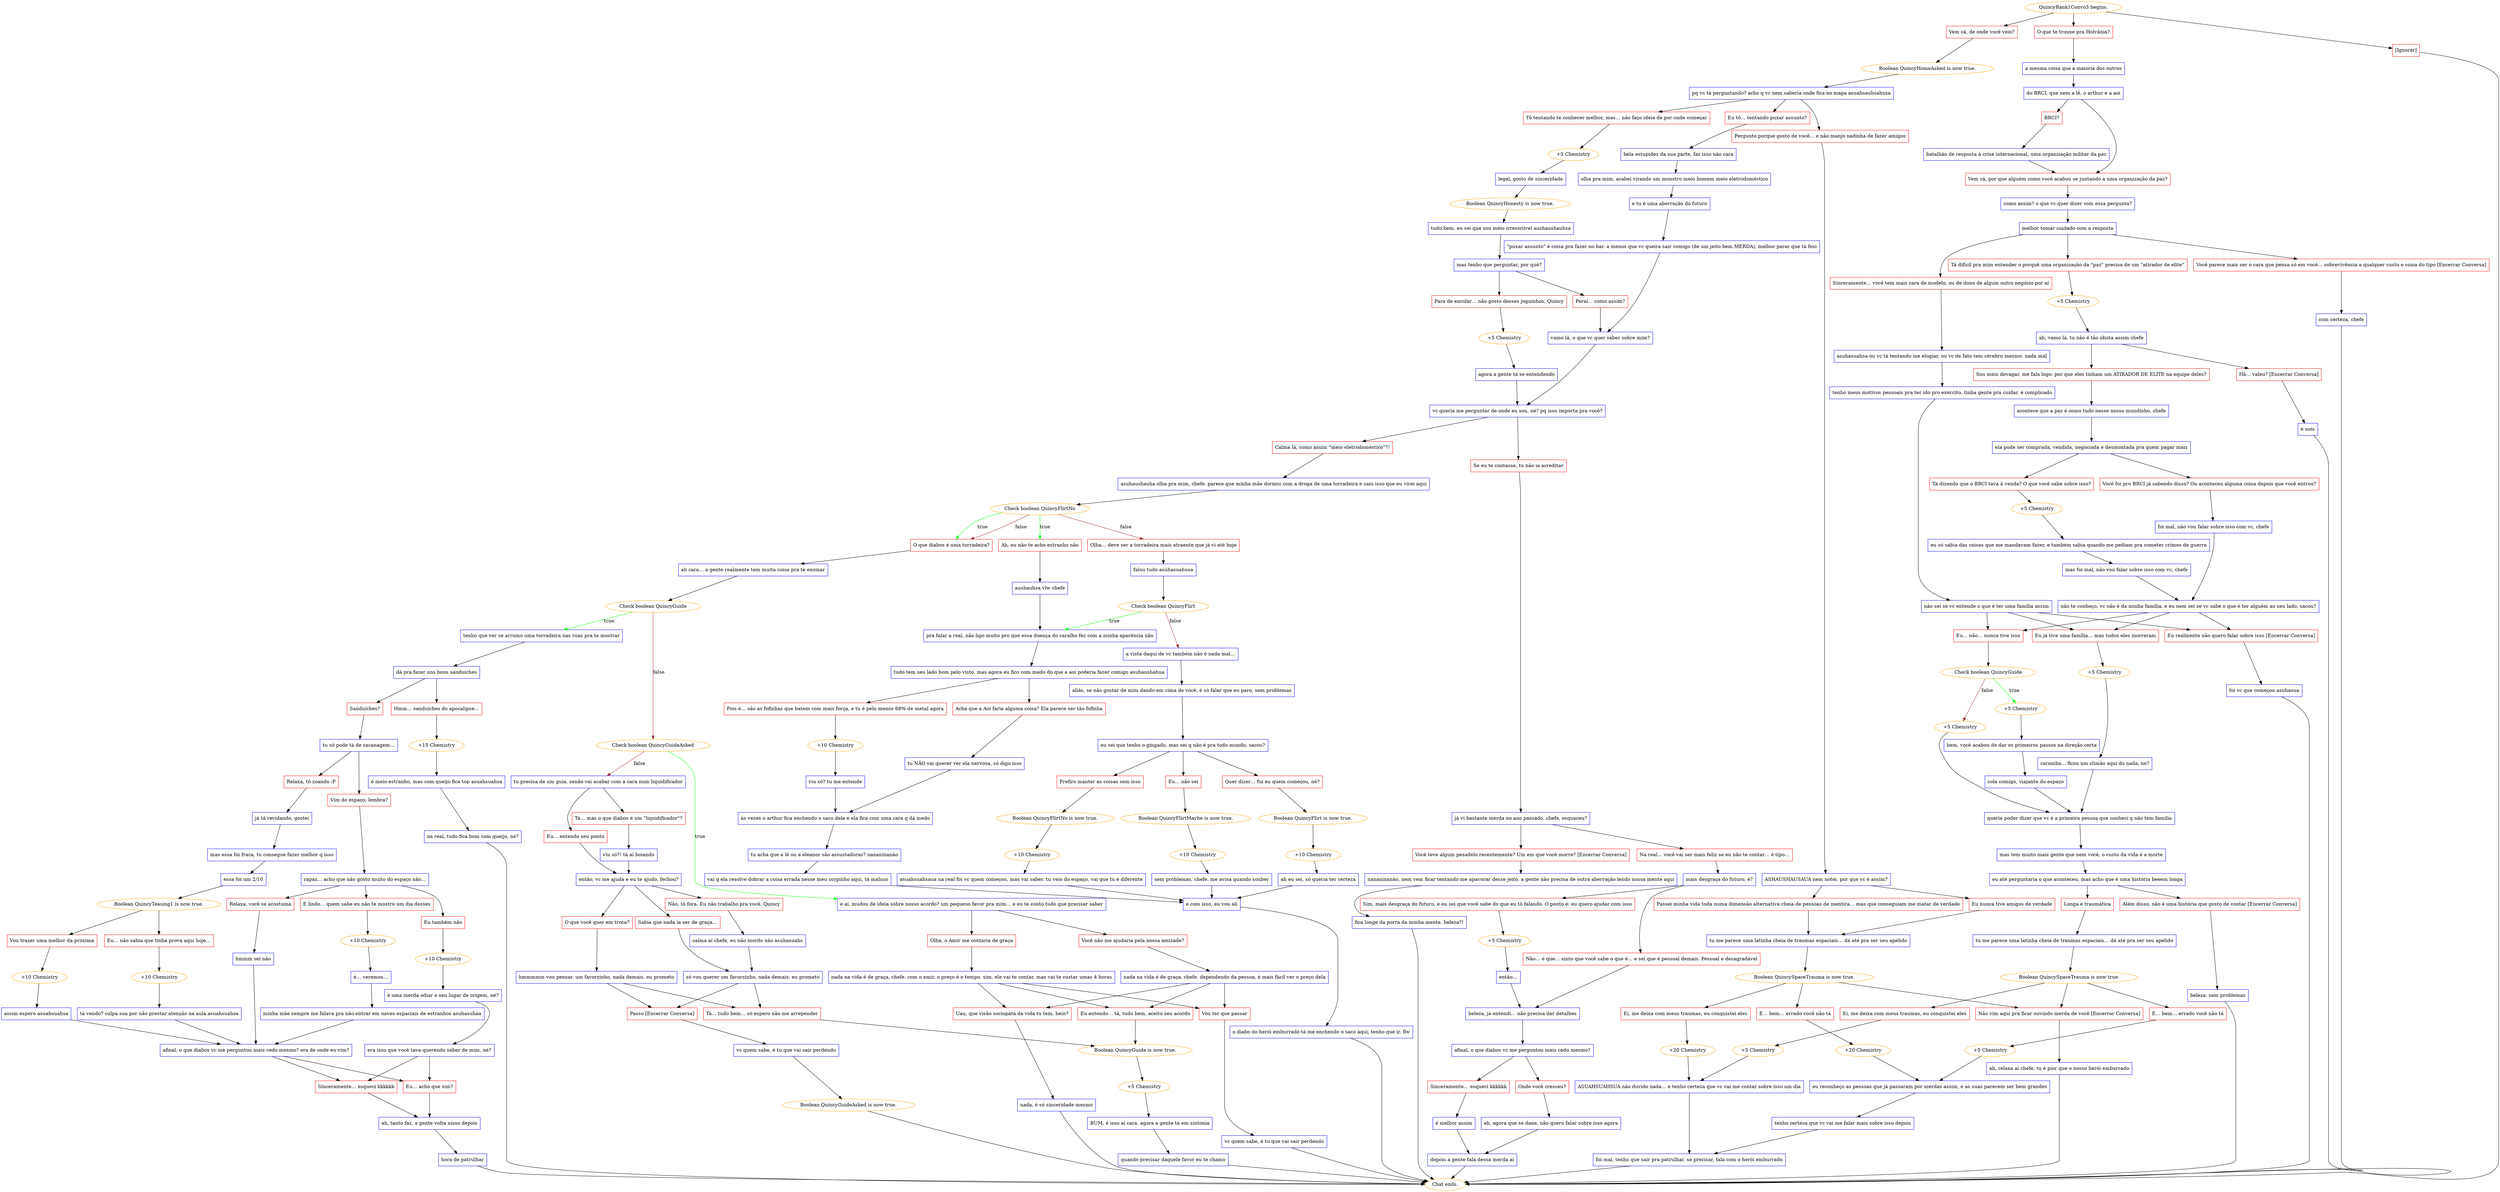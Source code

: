 digraph {
	"QuincyRank1Convo3 begins." [color=orange];
		"QuincyRank1Convo3 begins." -> j2271643958;
		"QuincyRank1Convo3 begins." -> j3630322302;
		"QuincyRank1Convo3 begins." -> j984287941;
	j2271643958 [label="Vem cá, de onde você veio?",shape=box,color=red];
		j2271643958 -> j287784603;
	j3630322302 [label="O que te trouxe pra Holvânia?",shape=box,color=red];
		j3630322302 -> j2964096405;
	j984287941 [label="[Ignorar]",shape=box,color=red];
		j984287941 -> "Chat ends.";
	j287784603 [label="Boolean QuincyHomeAsked is now true.",color=orange];
		j287784603 -> j4227341607;
	j2964096405 [label="a mesma coisa que a maioria dos outros",shape=box,color=blue];
		j2964096405 -> j1302924544;
	"Chat ends." [color=orange];
	j4227341607 [label="pq vc tá perguntando? acho q vc nem saberia onde fica no mapa asuahsauhsahusa",shape=box,color=blue];
		j4227341607 -> j3588549773;
		j4227341607 -> j1106752469;
		j4227341607 -> j484757564;
	j1302924544 [label="do BRCI, que nem a lê, o arthur e a aoi",shape=box,color=blue];
		j1302924544 -> j1205372085;
		j1302924544 -> j2971327862;
	j3588549773 [label="Eu tô… tentando puxar assunto?",shape=box,color=red];
		j3588549773 -> j41828034;
	j1106752469 [label="Tô tentando te conhecer melhor, mas… não faço ideia de por onde começar",shape=box,color=red];
		j1106752469 -> j3824922415;
	j484757564 [label="Pergunto porque gosto de você… e não manjo nadinha de fazer amigos",shape=box,color=red];
		j484757564 -> j1634803836;
	j1205372085 [label="Vem cá, por que alguém como você acabou se juntando a uma organização da paz?",shape=box,color=red];
		j1205372085 -> j1313584478;
	j2971327862 [label="BRCI?",shape=box,color=red];
		j2971327862 -> j1377312769;
	j41828034 [label="bela estupidez da sua parte, faz isso não cara",shape=box,color=blue];
		j41828034 -> j1681997786;
	j3824922415 [label="+5 Chemistry",color=orange];
		j3824922415 -> j267902015;
	j1634803836 [label="ASHAUSHAUSAUA nem notei. por que vc é assim?",shape=box,color=blue];
		j1634803836 -> j2466753929;
		j1634803836 -> j3944484916;
	j1313584478 [label="como assim? o que vc quer dizer com essa pergunta?",shape=box,color=blue];
		j1313584478 -> j1478942467;
	j1377312769 [label="batalhão de resposta à crise internacional, uma organização militar da paz",shape=box,color=blue];
		j1377312769 -> j1205372085;
	j1681997786 [label="olha pra mim, acabei virando um monstro meio homem meio eletrodoméstico",shape=box,color=blue];
		j1681997786 -> j1234687441;
	j267902015 [label="legal, gosto de sinceridade",shape=box,color=blue];
		j267902015 -> j295148781;
	j2466753929 [label="Eu nunca tive amigos de verdade",shape=box,color=red];
		j2466753929 -> j1631756238;
	j3944484916 [label="Passei minha vida toda numa dimensão alternativa cheia de pessoas de mentira… mas que conseguiam me matar de verdade",shape=box,color=red];
		j3944484916 -> j1631756238;
	j1478942467 [label="melhor tomar cuidado com a resposta",shape=box,color=blue];
		j1478942467 -> j2083410349;
		j1478942467 -> j2285790893;
		j1478942467 -> j1268485255;
	j1234687441 [label="e tu é uma aberração do futuro",shape=box,color=blue];
		j1234687441 -> j1382516226;
	j295148781 [label="Boolean QuincyHonesty is now true.",color=orange];
		j295148781 -> j3184821735;
	j1631756238 [label="tu me parece uma latinha cheia de traumas espaciais… dá até pra ser seu apelido",shape=box,color=blue];
		j1631756238 -> j815593362;
	j2083410349 [label="Sinceramente… você tem mais cara de modelo, ou de dono de algum outro negócio por aí",shape=box,color=red];
		j2083410349 -> j279607603;
	j2285790893 [label="Tá difícil pra mim entender o porquê uma organização da \"paz\" precisa de um \"atirador de elite\"",shape=box,color=red];
		j2285790893 -> j3929932178;
	j1268485255 [label="Você parece mais ser o cara que pensa só em você… sobrevivência a qualquer custo e coisa do tipo [Encerrar Conversa]",shape=box,color=red];
		j1268485255 -> j2041354170;
	j1382516226 [label="\"puxar assunto\" é coisa pra fazer no bar. a menos que vc queira sair comigo (de um jeito bem MERDA), melhor parar que tá feio",shape=box,color=blue];
		j1382516226 -> j3149678104;
	j3184821735 [label="tudo bem, eu sei que sou meio irresistível aushaushauhsa",shape=box,color=blue];
		j3184821735 -> j222266648;
	j815593362 [label="Boolean QuincySpaceTrauma is now true.",color=orange];
		j815593362 -> j448391247;
		j815593362 -> j911248683;
		j815593362 -> j387394525;
	j279607603 [label="asuhasuahsa ou vc tá tentando me elogiar, ou vc de fato tem cérebro mesmo. nada mal",shape=box,color=blue];
		j279607603 -> j199171765;
	j3929932178 [label="+5 Chemistry",color=orange];
		j3929932178 -> j378536620;
	j2041354170 [label="com certeza, chefe",shape=box,color=blue];
		j2041354170 -> "Chat ends.";
	j3149678104 [label="vamo lá, o que vc quer saber sobre mim?",shape=box,color=blue];
		j3149678104 -> j3131326567;
	j222266648 [label="mas tenho que perguntar, por quê?",shape=box,color=blue];
		j222266648 -> j2519487262;
		j222266648 -> j2346069804;
	j448391247 [label="É… bem… errado você não tá",shape=box,color=red];
		j448391247 -> j4219215019;
	j911248683 [label="Ei, me deixa com meus traumas, eu conquistei eles",shape=box,color=red];
		j911248683 -> j3470857810;
	j387394525 [label="Não vim aqui pra ficar ouvindo merda de você [Encerrar Conversa]",shape=box,color=red];
		j387394525 -> j785796372;
	j199171765 [label="tenho meus motivos pessoais pra ter ido pro exército, tinha gente pra cuidar. é complicado",shape=box,color=blue];
		j199171765 -> j2715005294;
	j378536620 [label="ah, vamo lá, tu não é tão idiota assim chefe",shape=box,color=blue];
		j378536620 -> j471700333;
		j378536620 -> j2581718985;
	j3131326567 [label="vc queria me perguntar de onde eu sou, né? pq isso importa pra você?",shape=box,color=blue];
		j3131326567 -> j254599944;
		j3131326567 -> j3958703002;
	j2519487262 [label="Para de enrolar… não gosto desses joguinhos, Quincy",shape=box,color=red];
		j2519487262 -> j2883988268;
	j2346069804 [label="Peraí… como assim?",shape=box,color=red];
		j2346069804 -> j3149678104;
	j4219215019 [label="+20 Chemistry",color=orange];
		j4219215019 -> j2383363188;
	j3470857810 [label="+20 Chemistry",color=orange];
		j3470857810 -> j179347921;
	j785796372 [label="ah, relaxa aí chefe, tu é pior que o nosso herói emburrado",shape=box,color=blue];
		j785796372 -> "Chat ends.";
	j2715005294 [label="não sei se vc entende o que é ter uma família assim",shape=box,color=blue];
		j2715005294 -> j629262591;
		j2715005294 -> j1275909733;
		j2715005294 -> j730081397;
	j471700333 [label="Sou meio devagar, me fala logo: por que eles tinham um ATIRADOR DE ELITE na equipe deles?",shape=box,color=red];
		j471700333 -> j258125731;
	j2581718985 [label="Hã… valeu? [Encerrar Conversa]",shape=box,color=red];
		j2581718985 -> j1788126145;
	j254599944 [label="Calma lá, como assim \"meio eletrodoméstico\"?!",shape=box,color=red];
		j254599944 -> j747955913;
	j3958703002 [label="Se eu te contasse, tu não ia acreditar",shape=box,color=red];
		j3958703002 -> j3486178278;
	j2883988268 [label="+5 Chemistry",color=orange];
		j2883988268 -> j4076495804;
	j2383363188 [label="eu reconheço as pessoas que já passaram por merdas assim, e as suas parecem ser bem grandes",shape=box,color=blue];
		j2383363188 -> j3910220026;
	j179347921 [label="ASUAHSUAHSUA não duvido nada… e tenho certeza que vc vai me contar sobre isso um dia",shape=box,color=blue];
		j179347921 -> j3901491270;
	j629262591 [label="Eu realmente não quero falar sobre isso [Encerrar Conversa]",shape=box,color=red];
		j629262591 -> j1624631179;
	j1275909733 [label="Eu… não… nunca tive isso",shape=box,color=red];
		j1275909733 -> j3430472234;
	j730081397 [label="Eu já tive uma família… mas todos eles morreram",shape=box,color=red];
		j730081397 -> j1060866124;
	j258125731 [label="acontece que a paz é como tudo nesse nosso mundinho, chefe",shape=box,color=blue];
		j258125731 -> j505580055;
	j1788126145 [label="é nois",shape=box,color=blue];
		j1788126145 -> "Chat ends.";
	j747955913 [label="asuhaushauha olha pra mim, chefe. parece que minha mãe dormiu com a droga de uma torradeira e saiu isso que eu virei aqui",shape=box,color=blue];
		j747955913 -> j152642287;
	j3486178278 [label="já vi bastante merda no ano passado, chefe, esqueceu?",shape=box,color=blue];
		j3486178278 -> j797600703;
		j3486178278 -> j133699373;
	j4076495804 [label="agora a gente tá se entendendo",shape=box,color=blue];
		j4076495804 -> j3131326567;
	j3910220026 [label="tenho certeza que vc vai me falar mais sobre isso depois",shape=box,color=blue];
		j3910220026 -> j3901491270;
	j3901491270 [label="foi mal, tenho que sair pra patrulhar. se precisar, fala com o herói emburrado",shape=box,color=blue];
		j3901491270 -> "Chat ends.";
	j1624631179 [label="foi vc que começou asuhasua",shape=box,color=blue];
		j1624631179 -> "Chat ends.";
	j3430472234 [label="Check boolean QuincyGuide",color=orange];
		j3430472234 -> j3888079538 [label=true,color=green];
		j3430472234 -> j1453353692 [label=false,color=brown];
	j1060866124 [label="+5 Chemistry",color=orange];
		j1060866124 -> j595894191;
	j505580055 [label="ela pode ser comprada, vendida, negociada e desmontada pra quem pagar mais",shape=box,color=blue];
		j505580055 -> j3861679161;
		j505580055 -> j386928389;
	j152642287 [label="Check boolean QuincyFlirtNo",color=orange];
		j152642287 -> j3490228064 [label=true,color=green];
		j152642287 -> j550678621 [label=true,color=green];
		j152642287 -> j2251885547 [label=false,color=brown];
		j152642287 -> j3490228064 [label=false,color=brown];
	j797600703 [label="Você teve algum pesadelo recentemente? Um em que você morre? [Encerrar Conversa]",shape=box,color=red];
		j797600703 -> j2495161285;
	j133699373 [label="Na real… você vai ser mais feliz se eu não te contar… é tipo…",shape=box,color=red];
		j133699373 -> j2095324193;
	j3888079538 [label="+5 Chemistry",color=orange];
		j3888079538 -> j1746097674;
	j1453353692 [label="+5 Chemistry",color=orange];
		j1453353692 -> j3557520029;
	j595894191 [label="caramba… ficou um climão aqui do nada, né?",shape=box,color=blue];
		j595894191 -> j3557520029;
	j3861679161 [label="Tá dizendo que o BRCI tava à venda? O que você sabe sobre isso?",shape=box,color=red];
		j3861679161 -> j716088803;
	j386928389 [label="Você foi pro BRCI já sabendo disso? Ou aconteceu alguma coisa depois que você entrou?",shape=box,color=red];
		j386928389 -> j4100365520;
	j3490228064 [label="O que diabos é uma torradeira?",shape=box,color=red];
		j3490228064 -> j3528083433;
	j550678621 [label="Ah, eu não te acho estranho não",shape=box,color=red];
		j550678621 -> j146184375;
	j2251885547 [label="Olha… deve ser a torradeira mais atraente que já vi até hoje",shape=box,color=red];
		j2251885547 -> j1183111832;
	j2495161285 [label="nananinanão, nem vem ficar tentando me apavorar desse jeito. a gente não precisa de outra aberração lendo nossa mente aqui",shape=box,color=blue];
		j2495161285 -> j3205718433;
	j2095324193 [label="mais desgraça do futuro, é?",shape=box,color=blue];
		j2095324193 -> j4276160470;
		j2095324193 -> j2114773022;
	j1746097674 [label="bem, você acabou de dar os primeiros passos na direção certa",shape=box,color=blue];
		j1746097674 -> j2468304006;
	j3557520029 [label="queria poder dizer que vc é a primeira pessoa que conheci q não tem família",shape=box,color=blue];
		j3557520029 -> j596015520;
	j716088803 [label="+5 Chemistry",color=orange];
		j716088803 -> j4202996288;
	j4100365520 [label="foi mal, não vou falar sobre isso com vc, chefe",shape=box,color=blue];
		j4100365520 -> j744175777;
	j3528083433 [label="ah cara… a gente realmente tem muita coisa pra te ensinar",shape=box,color=blue];
		j3528083433 -> j3982231780;
	j146184375 [label="aushauhsa vlw chefe",shape=box,color=blue];
		j146184375 -> j4019617617;
	j1183111832 [label="falou tudo asuhasuahusa",shape=box,color=blue];
		j1183111832 -> j1174243365;
	j3205718433 [label="fica longe da porra da minha mente, beleza?!",shape=box,color=blue];
		j3205718433 -> "Chat ends.";
	j4276160470 [label="Não… é que… sinto que você sabe o que é… e sei que é pessoal demais. Pessoal e desagradável",shape=box,color=red];
		j4276160470 -> j375479691;
	j2114773022 [label="Sim, mais desgraça do futuro, e eu sei que você sabe do que eu tô falando. O ponto é: eu quero ajudar com isso",shape=box,color=red];
		j2114773022 -> j3474019997;
	j2468304006 [label="cola comigo, viajante do espaço",shape=box,color=blue];
		j2468304006 -> j3557520029;
	j596015520 [label="mas tem muito mais gente que nem você, o custo da vida é a morte",shape=box,color=blue];
		j596015520 -> j2734484887;
	j4202996288 [label="eu só sabia das coisas que me mandavam fazer, e também sabia quando me pediam pra cometer crimes de guerra",shape=box,color=blue];
		j4202996288 -> j1943190182;
	j744175777 [label="não te conheço, vc não é da minha família, e eu nem sei se vc sabe o que é ter alguém ao seu lado, sacou?",shape=box,color=blue];
		j744175777 -> j629262591;
		j744175777 -> j1275909733;
		j744175777 -> j730081397;
	j3982231780 [label="Check boolean QuincyGuide",color=orange];
		j3982231780 -> j672295108 [label=true,color=green];
		j3982231780 -> j3551955468 [label=false,color=brown];
	j4019617617 [label="pra falar a real, não ligo muito pro que essa doença do caralho fez com a minha aparência não",shape=box,color=blue];
		j4019617617 -> j957029735;
	j1174243365 [label="Check boolean QuincyFlirt",color=orange];
		j1174243365 -> j4019617617 [label=true,color=green];
		j1174243365 -> j3273346134 [label=false,color=brown];
	j375479691 [label="beleza, já entendi… não precisa dar detalhes",shape=box,color=blue];
		j375479691 -> j1367178860;
	j3474019997 [label="+5 Chemistry",color=orange];
		j3474019997 -> j3216629013;
	j2734484887 [label="eu até perguntaria o que aconteceu, mas acho que é uma história beeem longa",shape=box,color=blue];
		j2734484887 -> j2153113853;
		j2734484887 -> j2131846061;
	j1943190182 [label="mas foi mal, não vou falar sobre isso com vc, chefe",shape=box,color=blue];
		j1943190182 -> j744175777;
	j672295108 [label="tenho que ver se arrumo uma torradeira nas ruas pra te mostrar",shape=box,color=blue];
		j672295108 -> j499885017;
	j3551955468 [label="Check boolean QuincyGuideAsked",color=orange];
		j3551955468 -> j462219959 [label=true,color=green];
		j3551955468 -> j960376587 [label=false,color=brown];
	j957029735 [label="tudo tem seu lado bom pelo visto. mas agora eu fico com medo do que a aoi poderia fazer comigo asuhaushahua",shape=box,color=blue];
		j957029735 -> j1291450601;
		j957029735 -> j3201499461;
	j3273346134 [label="a vista daqui de vc também não é nada mal…",shape=box,color=blue];
		j3273346134 -> j2742694584;
	j1367178860 [label="afinal, o que diabos vc me perguntou mais cedo mesmo?",shape=box,color=blue];
		j1367178860 -> j2104771195;
		j1367178860 -> j2783223182;
	j3216629013 [label="então…",shape=box,color=blue];
		j3216629013 -> j375479691;
	j2153113853 [label="Longa e traumática",shape=box,color=red];
		j2153113853 -> j2772602952;
	j2131846061 [label="Além disso, não é uma história que gosto de contar [Encerrar Conversa]",shape=box,color=red];
		j2131846061 -> j2139979940;
	j499885017 [label="dá pra fazer uns bons sanduíches",shape=box,color=blue];
		j499885017 -> j2581695475;
		j499885017 -> j2131088578;
	j462219959 [label="e aí, mudou de ideia sobre nosso acordo? um pequeno favor pra mim… e eu te conto tudo que precisar saber",shape=box,color=blue];
		j462219959 -> j2289628408;
		j462219959 -> j1353083511;
	j960376587 [label="tu precisa de um guia, senão vai acabar com a cara num liquidificador",shape=box,color=blue];
		j960376587 -> j577528215;
		j960376587 -> j2069970352;
	j1291450601 [label="Acha que a Aoi faria alguma coisa? Ela parece ser tão fofinha",shape=box,color=red];
		j1291450601 -> j2480554684;
	j3201499461 [label="Pois é… são as fofinhas que batem com mais força, e tu é pelo menos 68% de metal agora",shape=box,color=red];
		j3201499461 -> j3771048493;
	j2742694584 [label="aliás, se não gostar de mim dando em cima de você, é só falar que eu paro, sem problemas",shape=box,color=blue];
		j2742694584 -> j1620404989;
	j2104771195 [label="Onde você cresceu?",shape=box,color=red];
		j2104771195 -> j103103104;
	j2783223182 [label="Sinceramente… esqueci kkkkkk",shape=box,color=red];
		j2783223182 -> j3424800858;
	j2772602952 [label="tu me parece uma latinha cheia de traumas espaciais… dá até pra ser seu apelido",shape=box,color=blue];
		j2772602952 -> j2207447772;
	j2139979940 [label="beleza, sem problemas",shape=box,color=blue];
		j2139979940 -> "Chat ends.";
	j2581695475 [label="Hmm… sanduíches do apocalipse…",shape=box,color=red];
		j2581695475 -> j2552467419;
	j2131088578 [label="Sanduíches?",shape=box,color=red];
		j2131088578 -> j1135207080;
	j2289628408 [label="Olha, o Amir me contaria de graça",shape=box,color=red];
		j2289628408 -> j4219375203;
	j1353083511 [label="Você não me ajudaria pela nossa amizade?",shape=box,color=red];
		j1353083511 -> j768022586;
	j577528215 [label="Tá… mas o que diabos é um \"liquidificador\"?",shape=box,color=red];
		j577528215 -> j948526207;
	j2069970352 [label="Eu… entendo seu ponto",shape=box,color=red];
		j2069970352 -> j893778940;
	j2480554684 [label="tu NÃO vai querer ver ela nervosa, só digo isso",shape=box,color=blue];
		j2480554684 -> j3133647897;
	j3771048493 [label="+10 Chemistry",color=orange];
		j3771048493 -> j1753864121;
	j1620404989 [label="eu sei que tenho o gingado, mas sei q não é pra todo mundo, sacou?",shape=box,color=blue];
		j1620404989 -> j2643699685;
		j1620404989 -> j2737152407;
		j1620404989 -> j1456199204;
	j103103104 [label="ah, agora que se dane, não quero falar sobre isso agora",shape=box,color=blue];
		j103103104 -> j1319801848;
	j3424800858 [label="é melhor assim",shape=box,color=blue];
		j3424800858 -> j1319801848;
	j2207447772 [label="Boolean QuincySpaceTrauma is now true.",color=orange];
		j2207447772 -> j1920940556;
		j2207447772 -> j1986276527;
		j2207447772 -> j387394525;
	j2552467419 [label="+15 Chemistry",color=orange];
		j2552467419 -> j100170581;
	j1135207080 [label="tu só pode tá de sacanagem…",shape=box,color=blue];
		j1135207080 -> j907889424;
		j1135207080 -> j2790375593;
	j4219375203 [label="nada na vida é de graça, chefe. com o amir, o preço é o tempo. sim, ele vai te contar, mas vai te custar umas 4 horas",shape=box,color=blue];
		j4219375203 -> j1106352579;
		j4219375203 -> j518324035;
		j4219375203 -> j3291678330;
	j768022586 [label="nada na vida é de graça, chefe. dependendo da pessoa, é mais fácil ver o preço dela",shape=box,color=blue];
		j768022586 -> j1106352579;
		j768022586 -> j518324035;
		j768022586 -> j3291678330;
	j948526207 [label="viu só?! tá aí boiando",shape=box,color=blue];
		j948526207 -> j893778940;
	j893778940 [label="então, vc me ajuda e eu te ajudo, fechou?",shape=box,color=blue];
		j893778940 -> j2438350924;
		j893778940 -> j258128056;
		j893778940 -> j3525073671;
	j3133647897 [label="às vezes o arthur fica enchendo o saco dela e ela fica com uma cara q dá medo",shape=box,color=blue];
		j3133647897 -> j1118912433;
	j1753864121 [label="viu só? tu me entende",shape=box,color=blue];
		j1753864121 -> j3133647897;
	j2643699685 [label="Eu… não sei",shape=box,color=red];
		j2643699685 -> j1189459484;
	j2737152407 [label="Quer dizer… fui eu quem começou, né?",shape=box,color=red];
		j2737152407 -> j2921240351;
	j1456199204 [label="Prefiro manter as coisas sem isso",shape=box,color=red];
		j1456199204 -> j3729698339;
	j1319801848 [label="depois a gente fala dessa merda aí",shape=box,color=blue];
		j1319801848 -> "Chat ends.";
	j1920940556 [label="É… bem… errado você não tá",shape=box,color=red];
		j1920940556 -> j1012322053;
	j1986276527 [label="Ei, me deixa com meus traumas, eu conquistei eles",shape=box,color=red];
		j1986276527 -> j563491056;
	j100170581 [label="é meio estranho, mas com queijo fica top asuahsuahsa",shape=box,color=blue];
		j100170581 -> j742669099;
	j907889424 [label="Relaxa, tô zoando :P",shape=box,color=red];
		j907889424 -> j962018630;
	j2790375593 [label="Vim do espaço, lembra?",shape=box,color=red];
		j2790375593 -> j1769672452;
	j1106352579 [label="Eu entendo… tá, tudo bem, aceito seu acordo",shape=box,color=red];
		j1106352579 -> j89984904;
	j518324035 [label="Uau, que visão sociopata da vida tu tem, hein?",shape=box,color=red];
		j518324035 -> j4011637914;
	j3291678330 [label="Vou ter que passar",shape=box,color=red];
		j3291678330 -> j2173586846;
	j2438350924 [label="O que você quer em troca?",shape=box,color=red];
		j2438350924 -> j1157227683;
	j258128056 [label="Sabia que nada ia ser de graça…",shape=box,color=red];
		j258128056 -> j2077123055;
	j3525073671 [label="Não, tô fora. Eu não trabalho pra você, Quincy",shape=box,color=red];
		j3525073671 -> j1564428846;
	j1118912433 [label="tu acha que a lê ou a eleanor são assustadoras? nananinanão",shape=box,color=blue];
		j1118912433 -> j1712104376;
	j1189459484 [label="Boolean QuincyFlirtMaybe is now true.",color=orange];
		j1189459484 -> j1262737197;
	j2921240351 [label="Boolean QuincyFlirt is now true.",color=orange];
		j2921240351 -> j2945704571;
	j3729698339 [label="Boolean QuincyFlirtNo is now true.",color=orange];
		j3729698339 -> j2016296386;
	j1012322053 [label="+5 Chemistry",color=orange];
		j1012322053 -> j2383363188;
	j563491056 [label="+5 Chemistry",color=orange];
		j563491056 -> j179347921;
	j742669099 [label="na real, tudo fica bom com queijo, né?",shape=box,color=blue];
		j742669099 -> "Chat ends.";
	j962018630 [label="já tá revidando, gostei",shape=box,color=blue];
		j962018630 -> j331097213;
	j1769672452 [label="rapaz… acho que não gosto muito do espaço não…",shape=box,color=blue];
		j1769672452 -> j182031273;
		j1769672452 -> j3954898065;
		j1769672452 -> j460185436;
	j89984904 [label="Boolean QuincyGuide is now true.",color=orange];
		j89984904 -> j204984550;
	j4011637914 [label="nada, é só sinceridade mesmo",shape=box,color=blue];
		j4011637914 -> "Chat ends.";
	j2173586846 [label="vc quem sabe, é tu que vai sair perdendo",shape=box,color=blue];
		j2173586846 -> "Chat ends.";
	j1157227683 [label="hmmmmm vou pensar. um favorzinho, nada demais. eu prometo",shape=box,color=blue];
		j1157227683 -> j857552919;
		j1157227683 -> j3510319540;
	j2077123055 [label="só vou querer um favorzinho, nada demais. eu prometo",shape=box,color=blue];
		j2077123055 -> j857552919;
		j2077123055 -> j3510319540;
	j1564428846 [label="calma aí chefe, eu não mordo não asuhasuahs",shape=box,color=blue];
		j1564428846 -> j2077123055;
	j1712104376 [label="vai q ela resolve dobrar a coisa errada nesse meu corpinho aqui, tá maluco",shape=box,color=blue];
		j1712104376 -> j61179801;
	j1262737197 [label="+10 Chemistry",color=orange];
		j1262737197 -> j2519657770;
	j2945704571 [label="+10 Chemistry",color=orange];
		j2945704571 -> j3039343774;
	j2016296386 [label="+10 Chemistry",color=orange];
		j2016296386 -> j2542235509;
	j331097213 [label="mas essa foi fraca, tu consegue fazer melhor q isso",shape=box,color=blue];
		j331097213 -> j2138336717;
	j182031273 [label="Eu também não",shape=box,color=red];
		j182031273 -> j1200407955;
	j3954898065 [label="Relaxa, você se acostuma",shape=box,color=red];
		j3954898065 -> j398617805;
	j460185436 [label="É lindo… quem sabe eu não te mostro um dia desses",shape=box,color=red];
		j460185436 -> j1499365922;
	j204984550 [label="+5 Chemistry",color=orange];
		j204984550 -> j3382236021;
	j857552919 [label="Tá… tudo bem… só espero não me arrepender",shape=box,color=red];
		j857552919 -> j89984904;
	j3510319540 [label="Passo [Encerrar Conversa]",shape=box,color=red];
		j3510319540 -> j135287837;
	j61179801 [label="e com isso, eu vou ali",shape=box,color=blue];
		j61179801 -> j2485663002;
	j2519657770 [label="sem problemas, chefe. me avisa quando souber",shape=box,color=blue];
		j2519657770 -> j61179801;
	j3039343774 [label="ah eu sei, só queria ter certeza",shape=box,color=blue];
		j3039343774 -> j61179801;
	j2542235509 [label="asuahsuahsaua na real foi vc quem começou, mas vai saber. tu veio do espaço, vai que tu é diferente",shape=box,color=blue];
		j2542235509 -> j61179801;
	j2138336717 [label="essa foi um 2/10",shape=box,color=blue];
		j2138336717 -> j3120528918;
	j1200407955 [label="+10 Chemistry",color=orange];
		j1200407955 -> j724300160;
	j398617805 [label="hmmm sei não",shape=box,color=blue];
		j398617805 -> j260626800;
	j1499365922 [label="+10 Chemistry",color=orange];
		j1499365922 -> j3803555363;
	j3382236021 [label="BUM, é isso aí cara. agora a gente tá em sintonia",shape=box,color=blue];
		j3382236021 -> j1675314463;
	j135287837 [label="vc quem sabe, é tu que vai sair perdendo",shape=box,color=blue];
		j135287837 -> j3271907097;
	j2485663002 [label="o diabo do herói emburrado tá me enchendo o saco aqui, tenho que ir. flw",shape=box,color=blue];
		j2485663002 -> "Chat ends.";
	j3120528918 [label="Boolean QuincyTeasing1 is now true.",color=orange];
		j3120528918 -> j1688379336;
		j3120528918 -> j3470285508;
	j724300160 [label="é uma merda odiar o seu lugar de origem, né?",shape=box,color=blue];
		j724300160 -> j3015701620;
	j260626800 [label="afinal, o que diabos vc me perguntou mais cedo mesmo? era de onde eu vim?",shape=box,color=blue];
		j260626800 -> j992369049;
		j260626800 -> j1447698634;
	j3803555363 [label="é… veremos…",shape=box,color=blue];
		j3803555363 -> j1836282052;
	j1675314463 [label="quando precisar daquele favor eu te chamo",shape=box,color=blue];
		j1675314463 -> "Chat ends.";
	j3271907097 [label="Boolean QuincyGuideAsked is now true.",color=orange];
		j3271907097 -> "Chat ends.";
	j1688379336 [label="Vou trazer uma melhor da próxima",shape=box,color=red];
		j1688379336 -> j3354950606;
	j3470285508 [label="Eu… não sabia que tinha prova aqui hoje…",shape=box,color=red];
		j3470285508 -> j945140817;
	j3015701620 [label="era isso que você tava querendo saber de mim, né?",shape=box,color=blue];
		j3015701620 -> j992369049;
		j3015701620 -> j1447698634;
	j992369049 [label="Eu… acho que sim?",shape=box,color=red];
		j992369049 -> j1295086814;
	j1447698634 [label="Sinceramente… esqueci kkkkkk",shape=box,color=red];
		j1447698634 -> j1295086814;
	j1836282052 [label="minha mãe sempre me falava pra não entrar em naves espaciais de estranhos asuhasuhaa",shape=box,color=blue];
		j1836282052 -> j260626800;
	j3354950606 [label="+10 Chemistry",color=orange];
		j3354950606 -> j2256764977;
	j945140817 [label="+10 Chemistry",color=orange];
		j945140817 -> j416277632;
	j1295086814 [label="ah, tanto faz, a gente volta nisso depois",shape=box,color=blue];
		j1295086814 -> j2033656304;
	j2256764977 [label="assim espero asuahsuahsa",shape=box,color=blue];
		j2256764977 -> j260626800;
	j416277632 [label="tá vendo? culpa sua por não prestar atenção na aula asuahsuahsa",shape=box,color=blue];
		j416277632 -> j260626800;
	j2033656304 [label="hora de patrulhar",shape=box,color=blue];
		j2033656304 -> "Chat ends.";
}